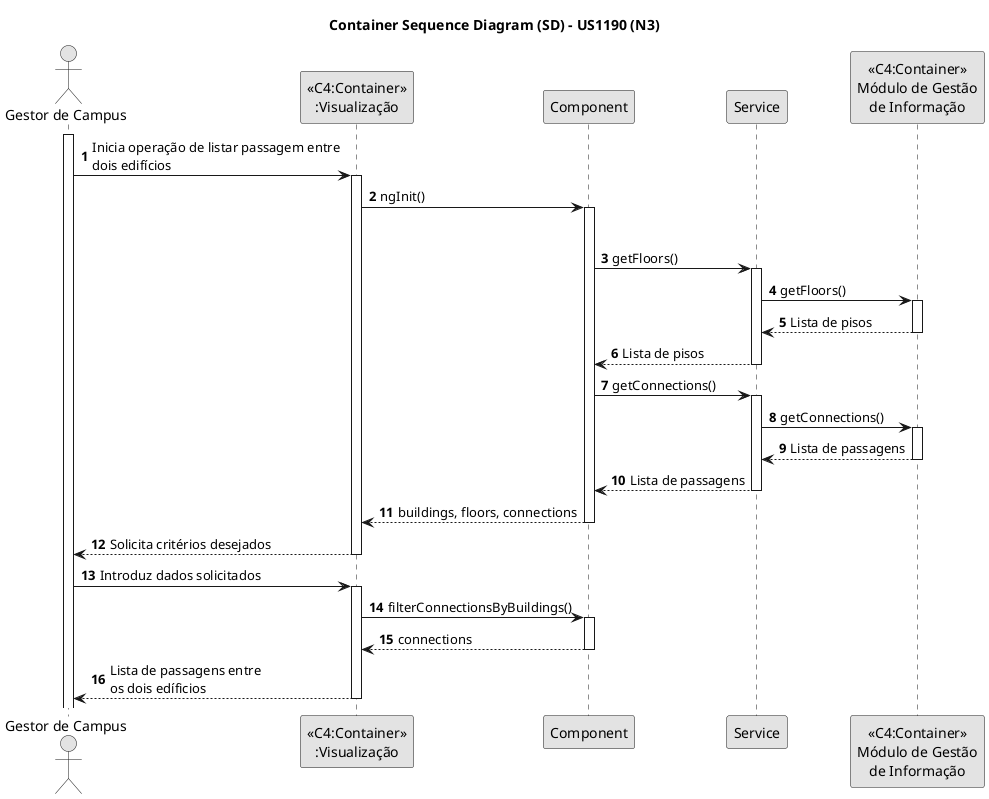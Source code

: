@startuml
skinparam monochrome true
skinparam packageStyle rectangle
skinparam shadowing false

title Container Sequence Diagram (SD) - US1190 (N3)

autonumber

actor "Gestor de Campus"

activate "Gestor de Campus"
"Gestor de Campus" -> "<<C4:Container>>\n:Visualização": Inicia operação de listar passagem entre\ndois edifícios
activate "<<C4:Container>>\n:Visualização"
"<<C4:Container>>\n:Visualização" -> Component: ngInit()
activate Component
deactivate Service
Component -> Service : getFloors()
activate Service
Service -> "<<C4:Container>>\nMódulo de Gestão\nde Informação" : getFloors()
activate "<<C4:Container>>\nMódulo de Gestão\nde Informação"
"<<C4:Container>>\nMódulo de Gestão\nde Informação" --> Service : Lista de pisos
deactivate "<<C4:Container>>\nMódulo de Gestão\nde Informação"
Service --> Component : Lista de pisos
deactivate Service
Component -> Service : getConnections()
activate Service

Service -> "<<C4:Container>>\nMódulo de Gestão\nde Informação" : getConnections()
activate "<<C4:Container>>\nMódulo de Gestão\nde Informação"
"<<C4:Container>>\nMódulo de Gestão\nde Informação" --> Service: Lista de passagens
deactivate "<<C4:Container>>\nMódulo de Gestão\nde Informação"
Service --> Component: Lista de passagens
deactivate Service
Component --> "<<C4:Container>>\n:Visualização" : buildings, floors, connections
deactivate Component

"<<C4:Container>>\n:Visualização" --> "Gestor de Campus": Solicita critérios desejados
deactivate "<<C4:Container>>\n:Visualização"

"Gestor de Campus" -> "<<C4:Container>>\n:Visualização": Introduz dados solicitados
activate "<<C4:Container>>\n:Visualização"
"<<C4:Container>>\n:Visualização" -> Component : filterConnectionsByBuildings()
activate Component
Component --> "<<C4:Container>>\n:Visualização" : connections
deactivate Component
deactivate "<<C4:Container>>\nMódulo de Gestão\nde Informação"
"Gestor de Campus" <-- "<<C4:Container>>\n:Visualização": Lista de passagens entre\nos dois edíficios
deactivate "<<C4:Container>>\n:Visualização"

@enduml